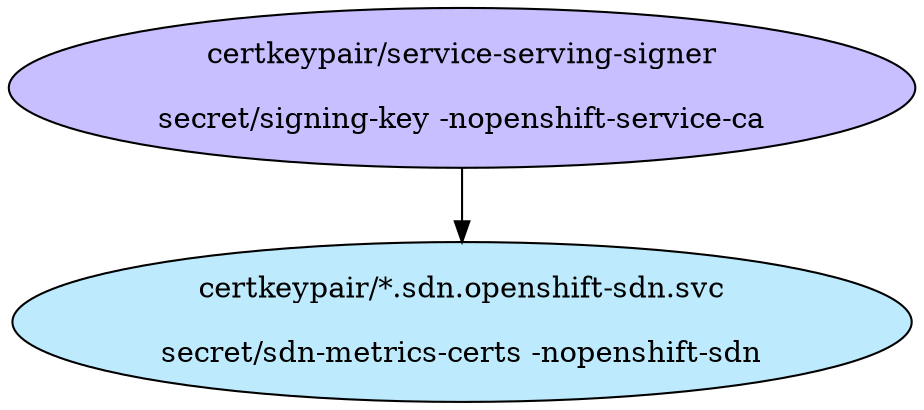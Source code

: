 digraph "Local Certificate" {
  // Node definitions.
  1 [
    label="certkeypair/service-serving-signer\n\nsecret/signing-key -nopenshift-service-ca\n"
    style=filled
    fillcolor="#c7bfff"
  ];
  32 [
    label="certkeypair/*.sdn.openshift-sdn.svc\n\nsecret/sdn-metrics-certs -nopenshift-sdn\n"
    style=filled
    fillcolor="#bdebfd"
  ];

  // Edge definitions.
  1 -> 32;
}